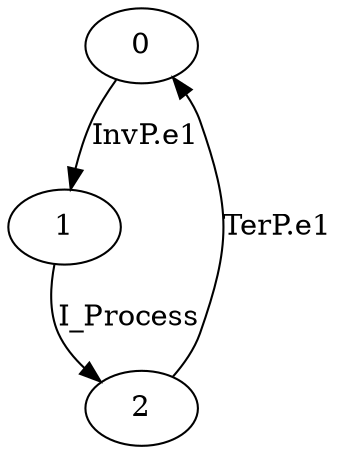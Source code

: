 digraph G {
  0 -> 1 [ label="InvP.e1" ];
  1 -> 2 [ label="I_Process" ];
  2 -> 0 [ label="TerP.e1" ];
}
